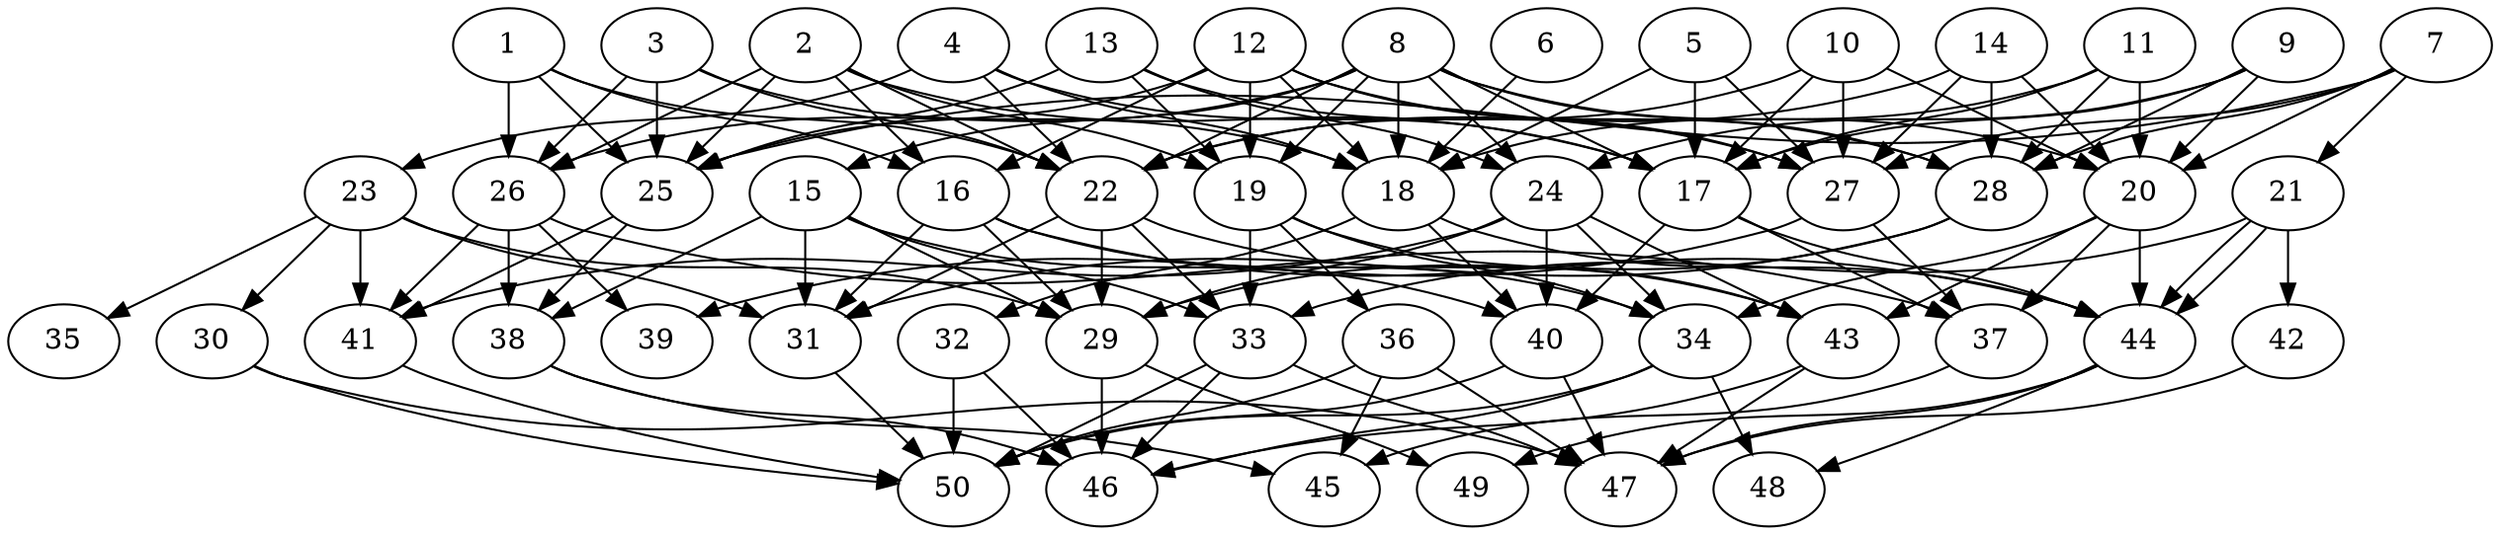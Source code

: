 // DAG automatically generated by daggen at Thu Oct  3 14:07:57 2019
// ./daggen --dot -n 50 --ccr 0.5 --fat 0.7 --regular 0.9 --density 0.5 --mindata 5242880 --maxdata 52428800 
digraph G {
  1 [size="25411584", alpha="0.11", expect_size="12705792"] 
  1 -> 16 [size ="12705792"]
  1 -> 22 [size ="12705792"]
  1 -> 25 [size ="12705792"]
  1 -> 26 [size ="12705792"]
  2 [size="15132672", alpha="0.20", expect_size="7566336"] 
  2 -> 16 [size ="7566336"]
  2 -> 17 [size ="7566336"]
  2 -> 19 [size ="7566336"]
  2 -> 22 [size ="7566336"]
  2 -> 25 [size ="7566336"]
  2 -> 26 [size ="7566336"]
  3 [size="100929536", alpha="0.14", expect_size="50464768"] 
  3 -> 18 [size ="50464768"]
  3 -> 22 [size ="50464768"]
  3 -> 25 [size ="50464768"]
  3 -> 26 [size ="50464768"]
  4 [size="87775232", alpha="0.07", expect_size="43887616"] 
  4 -> 17 [size ="43887616"]
  4 -> 18 [size ="43887616"]
  4 -> 22 [size ="43887616"]
  4 -> 23 [size ="43887616"]
  5 [size="67696640", alpha="0.03", expect_size="33848320"] 
  5 -> 17 [size ="33848320"]
  5 -> 18 [size ="33848320"]
  5 -> 27 [size ="33848320"]
  6 [size="65939456", alpha="0.04", expect_size="32969728"] 
  6 -> 18 [size ="32969728"]
  7 [size="102313984", alpha="0.11", expect_size="51156992"] 
  7 -> 20 [size ="51156992"]
  7 -> 21 [size ="51156992"]
  7 -> 25 [size ="51156992"]
  7 -> 27 [size ="51156992"]
  7 -> 28 [size ="51156992"]
  8 [size="104708096", alpha="0.04", expect_size="52354048"] 
  8 -> 15 [size ="52354048"]
  8 -> 17 [size ="52354048"]
  8 -> 18 [size ="52354048"]
  8 -> 19 [size ="52354048"]
  8 -> 20 [size ="52354048"]
  8 -> 22 [size ="52354048"]
  8 -> 24 [size ="52354048"]
  8 -> 26 [size ="52354048"]
  8 -> 28 [size ="52354048"]
  9 [size="52672512", alpha="0.18", expect_size="26336256"] 
  9 -> 17 [size ="26336256"]
  9 -> 20 [size ="26336256"]
  9 -> 24 [size ="26336256"]
  9 -> 28 [size ="26336256"]
  10 [size="88328192", alpha="0.16", expect_size="44164096"] 
  10 -> 17 [size ="44164096"]
  10 -> 20 [size ="44164096"]
  10 -> 22 [size ="44164096"]
  10 -> 27 [size ="44164096"]
  11 [size="97720320", alpha="0.08", expect_size="48860160"] 
  11 -> 17 [size ="48860160"]
  11 -> 18 [size ="48860160"]
  11 -> 20 [size ="48860160"]
  11 -> 28 [size ="48860160"]
  12 [size="54491136", alpha="0.19", expect_size="27245568"] 
  12 -> 16 [size ="27245568"]
  12 -> 18 [size ="27245568"]
  12 -> 19 [size ="27245568"]
  12 -> 25 [size ="27245568"]
  12 -> 27 [size ="27245568"]
  12 -> 28 [size ="27245568"]
  13 [size="54163456", alpha="0.03", expect_size="27081728"] 
  13 -> 19 [size ="27081728"]
  13 -> 24 [size ="27081728"]
  13 -> 25 [size ="27081728"]
  13 -> 27 [size ="27081728"]
  14 [size="28094464", alpha="0.05", expect_size="14047232"] 
  14 -> 20 [size ="14047232"]
  14 -> 22 [size ="14047232"]
  14 -> 27 [size ="14047232"]
  14 -> 28 [size ="14047232"]
  15 [size="60176384", alpha="0.05", expect_size="30088192"] 
  15 -> 29 [size ="30088192"]
  15 -> 31 [size ="30088192"]
  15 -> 33 [size ="30088192"]
  15 -> 38 [size ="30088192"]
  15 -> 40 [size ="30088192"]
  16 [size="74833920", alpha="0.02", expect_size="37416960"] 
  16 -> 29 [size ="37416960"]
  16 -> 31 [size ="37416960"]
  16 -> 34 [size ="37416960"]
  16 -> 44 [size ="37416960"]
  17 [size="94697472", alpha="0.18", expect_size="47348736"] 
  17 -> 37 [size ="47348736"]
  17 -> 40 [size ="47348736"]
  17 -> 44 [size ="47348736"]
  18 [size="51771392", alpha="0.07", expect_size="25885696"] 
  18 -> 32 [size ="25885696"]
  18 -> 40 [size ="25885696"]
  18 -> 44 [size ="25885696"]
  19 [size="71120896", alpha="0.09", expect_size="35560448"] 
  19 -> 33 [size ="35560448"]
  19 -> 34 [size ="35560448"]
  19 -> 36 [size ="35560448"]
  19 -> 43 [size ="35560448"]
  20 [size="61945856", alpha="0.19", expect_size="30972928"] 
  20 -> 34 [size ="30972928"]
  20 -> 37 [size ="30972928"]
  20 -> 43 [size ="30972928"]
  20 -> 44 [size ="30972928"]
  21 [size="45256704", alpha="0.12", expect_size="22628352"] 
  21 -> 33 [size ="22628352"]
  21 -> 42 [size ="22628352"]
  21 -> 44 [size ="22628352"]
  21 -> 44 [size ="22628352"]
  22 [size="85213184", alpha="0.06", expect_size="42606592"] 
  22 -> 29 [size ="42606592"]
  22 -> 31 [size ="42606592"]
  22 -> 33 [size ="42606592"]
  22 -> 43 [size ="42606592"]
  23 [size="81526784", alpha="0.20", expect_size="40763392"] 
  23 -> 29 [size ="40763392"]
  23 -> 30 [size ="40763392"]
  23 -> 31 [size ="40763392"]
  23 -> 35 [size ="40763392"]
  23 -> 41 [size ="40763392"]
  24 [size="97773568", alpha="0.09", expect_size="48886784"] 
  24 -> 29 [size ="48886784"]
  24 -> 34 [size ="48886784"]
  24 -> 40 [size ="48886784"]
  24 -> 41 [size ="48886784"]
  24 -> 43 [size ="48886784"]
  25 [size="26083328", alpha="0.11", expect_size="13041664"] 
  25 -> 38 [size ="13041664"]
  25 -> 41 [size ="13041664"]
  26 [size="48146432", alpha="0.05", expect_size="24073216"] 
  26 -> 37 [size ="24073216"]
  26 -> 38 [size ="24073216"]
  26 -> 39 [size ="24073216"]
  26 -> 41 [size ="24073216"]
  27 [size="56985600", alpha="0.18", expect_size="28492800"] 
  27 -> 37 [size ="28492800"]
  27 -> 39 [size ="28492800"]
  28 [size="48349184", alpha="0.11", expect_size="24174592"] 
  28 -> 29 [size ="24174592"]
  28 -> 31 [size ="24174592"]
  29 [size="80650240", alpha="0.13", expect_size="40325120"] 
  29 -> 46 [size ="40325120"]
  29 -> 49 [size ="40325120"]
  30 [size="27389952", alpha="0.12", expect_size="13694976"] 
  30 -> 47 [size ="13694976"]
  30 -> 50 [size ="13694976"]
  31 [size="21710848", alpha="0.09", expect_size="10855424"] 
  31 -> 50 [size ="10855424"]
  32 [size="78542848", alpha="0.15", expect_size="39271424"] 
  32 -> 46 [size ="39271424"]
  32 -> 50 [size ="39271424"]
  33 [size="13787136", alpha="0.11", expect_size="6893568"] 
  33 -> 46 [size ="6893568"]
  33 -> 47 [size ="6893568"]
  33 -> 50 [size ="6893568"]
  34 [size="12261376", alpha="0.10", expect_size="6130688"] 
  34 -> 46 [size ="6130688"]
  34 -> 48 [size ="6130688"]
  34 -> 50 [size ="6130688"]
  35 [size="56883200", alpha="0.20", expect_size="28441600"] 
  36 [size="16123904", alpha="0.03", expect_size="8061952"] 
  36 -> 45 [size ="8061952"]
  36 -> 47 [size ="8061952"]
  36 -> 50 [size ="8061952"]
  37 [size="39809024", alpha="0.05", expect_size="19904512"] 
  37 -> 45 [size ="19904512"]
  38 [size="31021056", alpha="0.15", expect_size="15510528"] 
  38 -> 45 [size ="15510528"]
  38 -> 46 [size ="15510528"]
  39 [size="83986432", alpha="0.18", expect_size="41993216"] 
  40 [size="52146176", alpha="0.12", expect_size="26073088"] 
  40 -> 47 [size ="26073088"]
  40 -> 50 [size ="26073088"]
  41 [size="13346816", alpha="0.13", expect_size="6673408"] 
  41 -> 50 [size ="6673408"]
  42 [size="54822912", alpha="0.10", expect_size="27411456"] 
  42 -> 47 [size ="27411456"]
  43 [size="31838208", alpha="0.02", expect_size="15919104"] 
  43 -> 46 [size ="15919104"]
  43 -> 47 [size ="15919104"]
  44 [size="82444288", alpha="0.13", expect_size="41222144"] 
  44 -> 47 [size ="41222144"]
  44 -> 48 [size ="41222144"]
  44 -> 49 [size ="41222144"]
  45 [size="35506176", alpha="0.07", expect_size="17753088"] 
  46 [size="35088384", alpha="0.08", expect_size="17544192"] 
  47 [size="51167232", alpha="0.00", expect_size="25583616"] 
  48 [size="73584640", alpha="0.20", expect_size="36792320"] 
  49 [size="49254400", alpha="0.15", expect_size="24627200"] 
  50 [size="38813696", alpha="0.13", expect_size="19406848"] 
}
